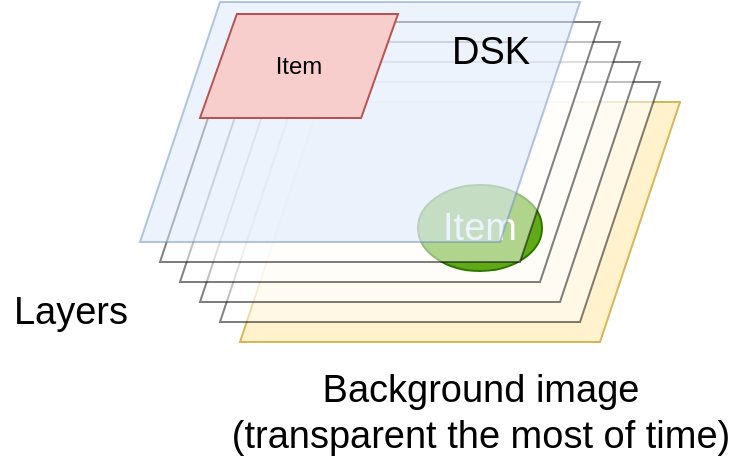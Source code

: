 <mxfile version="16.5.1" type="device"><diagram id="81G3OTpHBaWxDiC9ZBr2" name="Page-1"><mxGraphModel dx="769" dy="489" grid="0" gridSize="10" guides="1" tooltips="1" connect="1" arrows="1" fold="1" page="1" pageScale="1" pageWidth="827" pageHeight="1169" math="0" shadow="0"><root><mxCell id="0"/><mxCell id="1" parent="0"/><mxCell id="YQF77Pp2tu9Wlyn7w0A1-6" value="" style="shape=parallelogram;perimeter=parallelogramPerimeter;whiteSpace=wrap;html=1;fixedSize=1;size=40;fillColor=#fff2cc;strokeColor=#d6b656;" vertex="1" parent="1"><mxGeometry x="250" y="290" width="220" height="120" as="geometry"/></mxCell><mxCell id="YQF77Pp2tu9Wlyn7w0A1-1" value="" style="shape=parallelogram;perimeter=parallelogramPerimeter;whiteSpace=wrap;html=1;fixedSize=1;size=40;opacity=50;" vertex="1" parent="1"><mxGeometry x="240" y="280" width="220" height="120" as="geometry"/></mxCell><mxCell id="YQF77Pp2tu9Wlyn7w0A1-2" value="" style="shape=parallelogram;perimeter=parallelogramPerimeter;whiteSpace=wrap;html=1;fixedSize=1;size=40;opacity=50;" vertex="1" parent="1"><mxGeometry x="230" y="270" width="220" height="120" as="geometry"/></mxCell><mxCell id="YQF77Pp2tu9Wlyn7w0A1-3" value="" style="shape=parallelogram;perimeter=parallelogramPerimeter;whiteSpace=wrap;html=1;fixedSize=1;size=40;opacity=50;" vertex="1" parent="1"><mxGeometry x="220" y="260" width="220" height="120" as="geometry"/></mxCell><mxCell id="YQF77Pp2tu9Wlyn7w0A1-11" value="Item" style="ellipse;whiteSpace=wrap;html=1;fontSize=19;fillColor=#60a917;strokeColor=#2D7600;fontColor=#ffffff;" vertex="1" parent="1"><mxGeometry x="339" y="331.5" width="62" height="43" as="geometry"/></mxCell><mxCell id="YQF77Pp2tu9Wlyn7w0A1-4" value="" style="shape=parallelogram;perimeter=parallelogramPerimeter;whiteSpace=wrap;html=1;fixedSize=1;size=40;opacity=50;" vertex="1" parent="1"><mxGeometry x="210" y="250" width="220" height="120" as="geometry"/></mxCell><mxCell id="YQF77Pp2tu9Wlyn7w0A1-5" value="Layers" style="text;html=1;resizable=0;autosize=1;align=center;verticalAlign=middle;points=[];fillColor=none;strokeColor=none;rounded=0;fontSize=19;" vertex="1" parent="1"><mxGeometry x="130" y="380" width="70" height="30" as="geometry"/></mxCell><mxCell id="YQF77Pp2tu9Wlyn7w0A1-7" value="Background image&lt;br&gt;(transparent the most of time)" style="text;html=1;resizable=0;autosize=1;align=center;verticalAlign=middle;points=[];fillColor=none;strokeColor=none;rounded=0;fontSize=19;" vertex="1" parent="1"><mxGeometry x="235" y="420" width="270" height="50" as="geometry"/></mxCell><mxCell id="YQF77Pp2tu9Wlyn7w0A1-8" value="" style="shape=parallelogram;perimeter=parallelogramPerimeter;whiteSpace=wrap;html=1;fixedSize=1;size=40;fillColor=#dae8fc;strokeColor=#6c8ebf;opacity=50;" vertex="1" parent="1"><mxGeometry x="200" y="240" width="220" height="120" as="geometry"/></mxCell><mxCell id="YQF77Pp2tu9Wlyn7w0A1-9" value="DSK" style="text;html=1;resizable=0;autosize=1;align=center;verticalAlign=middle;points=[];fillColor=none;strokeColor=none;rounded=0;fontSize=19;" vertex="1" parent="1"><mxGeometry x="350" y="250" width="50" height="30" as="geometry"/></mxCell><mxCell id="YQF77Pp2tu9Wlyn7w0A1-10" value="Item" style="shape=parallelogram;perimeter=parallelogramPerimeter;whiteSpace=wrap;html=1;fixedSize=1;size=18.444;fillColor=#f8cecc;strokeColor=#b85450;" vertex="1" parent="1"><mxGeometry x="230" y="246" width="99" height="52" as="geometry"/></mxCell></root></mxGraphModel></diagram></mxfile>